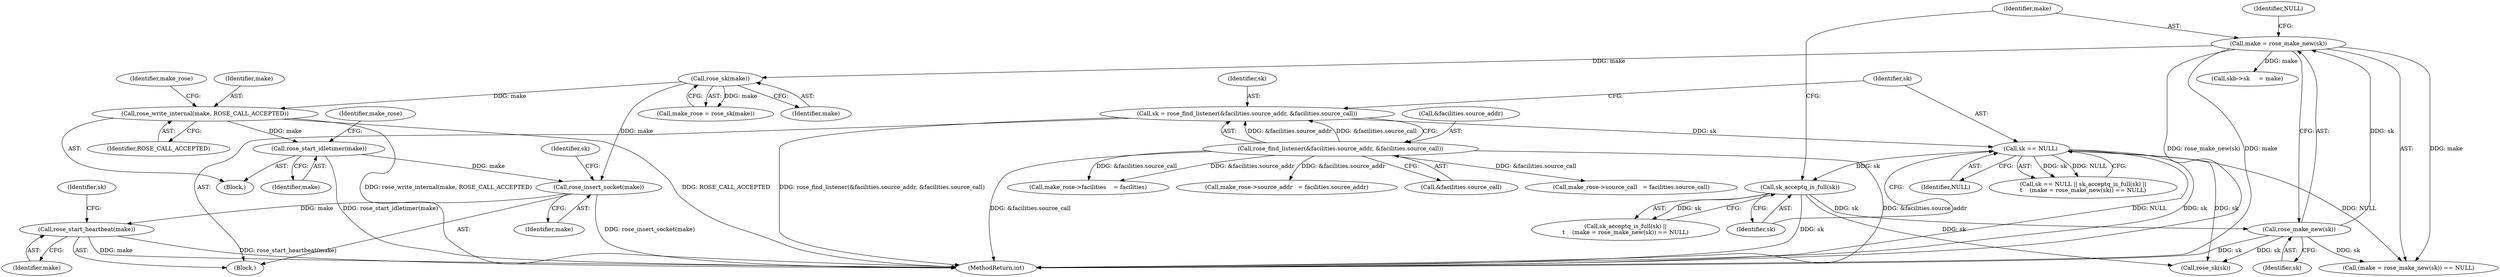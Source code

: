 digraph "0_linux_e0bccd315db0c2f919e7fcf9cb60db21d9986f52@pointer" {
"1000367" [label="(Call,rose_start_heartbeat(make))"];
"1000359" [label="(Call,rose_insert_socket(make))"];
"1000193" [label="(Call,rose_sk(make))"];
"1000168" [label="(Call,make = rose_make_new(sk))"];
"1000170" [label="(Call,rose_make_new(sk))"];
"1000165" [label="(Call,sk_acceptq_is_full(sk))"];
"1000161" [label="(Call,sk == NULL)"];
"1000148" [label="(Call,sk = rose_find_listener(&facilities.source_addr, &facilities.source_call))"];
"1000150" [label="(Call,rose_find_listener(&facilities.source_addr, &facilities.source_call))"];
"1000328" [label="(Call,rose_start_idletimer(make))"];
"1000320" [label="(Call,rose_write_internal(make, ROSE_CALL_ACCEPTED))"];
"1000181" [label="(Call,skb->sk     = make)"];
"1000372" [label="(Identifier,sk)"];
"1000162" [label="(Identifier,sk)"];
"1000155" [label="(Call,&facilities.source_call)"];
"1000172" [label="(Identifier,NULL)"];
"1000166" [label="(Identifier,sk)"];
"1000160" [label="(Call,sk == NULL || sk_acceptq_is_full(sk) ||\n\t    (make = rose_make_new(sk)) == NULL)"];
"1000148" [label="(Call,sk = rose_find_listener(&facilities.source_addr, &facilities.source_call))"];
"1000151" [label="(Call,&facilities.source_addr)"];
"1000163" [label="(Identifier,NULL)"];
"1000169" [label="(Identifier,make)"];
"1000168" [label="(Call,make = rose_make_new(sk))"];
"1000149" [label="(Identifier,sk)"];
"1000322" [label="(Identifier,ROSE_CALL_ACCEPTED)"];
"1000194" [label="(Identifier,make)"];
"1000170" [label="(Call,rose_make_new(sk))"];
"1000319" [label="(Block,)"];
"1000193" [label="(Call,rose_sk(make))"];
"1000150" [label="(Call,rose_find_listener(&facilities.source_addr, &facilities.source_call))"];
"1000108" [label="(Block,)"];
"1000359" [label="(Call,rose_insert_socket(make))"];
"1000164" [label="(Call,sk_acceptq_is_full(sk) ||\n\t    (make = rose_make_new(sk)) == NULL)"];
"1000321" [label="(Identifier,make)"];
"1000161" [label="(Call,sk == NULL)"];
"1000296" [label="(Call,make_rose->facilities    = facilities)"];
"1000167" [label="(Call,(make = rose_make_new(sk)) == NULL)"];
"1000368" [label="(Identifier,make)"];
"1000243" [label="(Call,make_rose->source_addr   = facilities.source_addr)"];
"1000328" [label="(Call,rose_start_idletimer(make))"];
"1000364" [label="(Identifier,sk)"];
"1000191" [label="(Call,make_rose = rose_sk(make))"];
"1000381" [label="(MethodReturn,int)"];
"1000309" [label="(Call,rose_sk(sk))"];
"1000250" [label="(Call,make_rose->source_call   = facilities.source_call)"];
"1000360" [label="(Identifier,make)"];
"1000171" [label="(Identifier,sk)"];
"1000367" [label="(Call,rose_start_heartbeat(make))"];
"1000165" [label="(Call,sk_acceptq_is_full(sk))"];
"1000320" [label="(Call,rose_write_internal(make, ROSE_CALL_ACCEPTED))"];
"1000332" [label="(Identifier,make_rose)"];
"1000329" [label="(Identifier,make)"];
"1000325" [label="(Identifier,make_rose)"];
"1000367" -> "1000108"  [label="AST: "];
"1000367" -> "1000368"  [label="CFG: "];
"1000368" -> "1000367"  [label="AST: "];
"1000372" -> "1000367"  [label="CFG: "];
"1000367" -> "1000381"  [label="DDG: make"];
"1000367" -> "1000381"  [label="DDG: rose_start_heartbeat(make)"];
"1000359" -> "1000367"  [label="DDG: make"];
"1000359" -> "1000108"  [label="AST: "];
"1000359" -> "1000360"  [label="CFG: "];
"1000360" -> "1000359"  [label="AST: "];
"1000364" -> "1000359"  [label="CFG: "];
"1000359" -> "1000381"  [label="DDG: rose_insert_socket(make)"];
"1000193" -> "1000359"  [label="DDG: make"];
"1000328" -> "1000359"  [label="DDG: make"];
"1000193" -> "1000191"  [label="AST: "];
"1000193" -> "1000194"  [label="CFG: "];
"1000194" -> "1000193"  [label="AST: "];
"1000191" -> "1000193"  [label="CFG: "];
"1000193" -> "1000191"  [label="DDG: make"];
"1000168" -> "1000193"  [label="DDG: make"];
"1000193" -> "1000320"  [label="DDG: make"];
"1000168" -> "1000167"  [label="AST: "];
"1000168" -> "1000170"  [label="CFG: "];
"1000169" -> "1000168"  [label="AST: "];
"1000170" -> "1000168"  [label="AST: "];
"1000172" -> "1000168"  [label="CFG: "];
"1000168" -> "1000381"  [label="DDG: make"];
"1000168" -> "1000381"  [label="DDG: rose_make_new(sk)"];
"1000168" -> "1000167"  [label="DDG: make"];
"1000170" -> "1000168"  [label="DDG: sk"];
"1000168" -> "1000181"  [label="DDG: make"];
"1000170" -> "1000171"  [label="CFG: "];
"1000171" -> "1000170"  [label="AST: "];
"1000170" -> "1000381"  [label="DDG: sk"];
"1000170" -> "1000167"  [label="DDG: sk"];
"1000165" -> "1000170"  [label="DDG: sk"];
"1000170" -> "1000309"  [label="DDG: sk"];
"1000165" -> "1000164"  [label="AST: "];
"1000165" -> "1000166"  [label="CFG: "];
"1000166" -> "1000165"  [label="AST: "];
"1000169" -> "1000165"  [label="CFG: "];
"1000164" -> "1000165"  [label="CFG: "];
"1000165" -> "1000381"  [label="DDG: sk"];
"1000165" -> "1000164"  [label="DDG: sk"];
"1000161" -> "1000165"  [label="DDG: sk"];
"1000165" -> "1000309"  [label="DDG: sk"];
"1000161" -> "1000160"  [label="AST: "];
"1000161" -> "1000163"  [label="CFG: "];
"1000162" -> "1000161"  [label="AST: "];
"1000163" -> "1000161"  [label="AST: "];
"1000166" -> "1000161"  [label="CFG: "];
"1000160" -> "1000161"  [label="CFG: "];
"1000161" -> "1000381"  [label="DDG: NULL"];
"1000161" -> "1000381"  [label="DDG: sk"];
"1000161" -> "1000160"  [label="DDG: sk"];
"1000161" -> "1000160"  [label="DDG: NULL"];
"1000148" -> "1000161"  [label="DDG: sk"];
"1000161" -> "1000167"  [label="DDG: NULL"];
"1000161" -> "1000309"  [label="DDG: sk"];
"1000148" -> "1000108"  [label="AST: "];
"1000148" -> "1000150"  [label="CFG: "];
"1000149" -> "1000148"  [label="AST: "];
"1000150" -> "1000148"  [label="AST: "];
"1000162" -> "1000148"  [label="CFG: "];
"1000148" -> "1000381"  [label="DDG: rose_find_listener(&facilities.source_addr, &facilities.source_call)"];
"1000150" -> "1000148"  [label="DDG: &facilities.source_addr"];
"1000150" -> "1000148"  [label="DDG: &facilities.source_call"];
"1000150" -> "1000155"  [label="CFG: "];
"1000151" -> "1000150"  [label="AST: "];
"1000155" -> "1000150"  [label="AST: "];
"1000150" -> "1000381"  [label="DDG: &facilities.source_addr"];
"1000150" -> "1000381"  [label="DDG: &facilities.source_call"];
"1000150" -> "1000243"  [label="DDG: &facilities.source_addr"];
"1000150" -> "1000250"  [label="DDG: &facilities.source_call"];
"1000150" -> "1000296"  [label="DDG: &facilities.source_call"];
"1000150" -> "1000296"  [label="DDG: &facilities.source_addr"];
"1000328" -> "1000319"  [label="AST: "];
"1000328" -> "1000329"  [label="CFG: "];
"1000329" -> "1000328"  [label="AST: "];
"1000332" -> "1000328"  [label="CFG: "];
"1000328" -> "1000381"  [label="DDG: rose_start_idletimer(make)"];
"1000320" -> "1000328"  [label="DDG: make"];
"1000320" -> "1000319"  [label="AST: "];
"1000320" -> "1000322"  [label="CFG: "];
"1000321" -> "1000320"  [label="AST: "];
"1000322" -> "1000320"  [label="AST: "];
"1000325" -> "1000320"  [label="CFG: "];
"1000320" -> "1000381"  [label="DDG: ROSE_CALL_ACCEPTED"];
"1000320" -> "1000381"  [label="DDG: rose_write_internal(make, ROSE_CALL_ACCEPTED)"];
}
